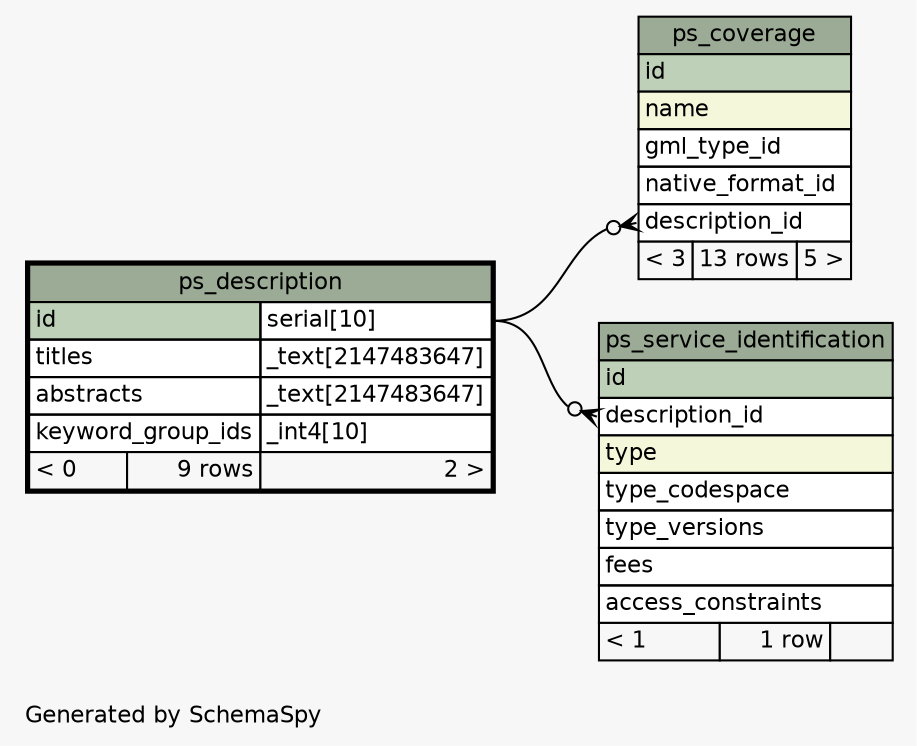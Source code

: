 // dot 2.26.3 on Linux 3.2.0-65-generic
// SchemaSpy rev 590
digraph "oneDegreeRelationshipsDiagram" {
  graph [
    rankdir="RL"
    bgcolor="#f7f7f7"
    label="\nGenerated by SchemaSpy"
    labeljust="l"
    nodesep="0.18"
    ranksep="0.46"
    fontname="Helvetica"
    fontsize="11"
  ];
  node [
    fontname="Helvetica"
    fontsize="11"
    shape="plaintext"
  ];
  edge [
    arrowsize="0.8"
  ];
  "ps_coverage":"description_id":w -> "ps_description":"id.type":e [arrowhead=none dir=back arrowtail=crowodot];
  "ps_service_identification":"description_id":w -> "ps_description":"id.type":e [arrowhead=none dir=back arrowtail=crowodot];
  "ps_coverage" [
    label=<
    <TABLE BORDER="0" CELLBORDER="1" CELLSPACING="0" BGCOLOR="#ffffff">
      <TR><TD COLSPAN="3" BGCOLOR="#9bab96" ALIGN="CENTER">ps_coverage</TD></TR>
      <TR><TD PORT="id" COLSPAN="3" BGCOLOR="#bed1b8" ALIGN="LEFT">id</TD></TR>
      <TR><TD PORT="name" COLSPAN="3" BGCOLOR="#f4f7da" ALIGN="LEFT">name</TD></TR>
      <TR><TD PORT="gml_type_id" COLSPAN="3" ALIGN="LEFT">gml_type_id</TD></TR>
      <TR><TD PORT="native_format_id" COLSPAN="3" ALIGN="LEFT">native_format_id</TD></TR>
      <TR><TD PORT="description_id" COLSPAN="3" ALIGN="LEFT">description_id</TD></TR>
      <TR><TD ALIGN="LEFT" BGCOLOR="#f7f7f7">&lt; 3</TD><TD ALIGN="RIGHT" BGCOLOR="#f7f7f7">13 rows</TD><TD ALIGN="RIGHT" BGCOLOR="#f7f7f7">5 &gt;</TD></TR>
    </TABLE>>
    URL="ps_coverage.html"
    tooltip="ps_coverage"
  ];
  "ps_description" [
    label=<
    <TABLE BORDER="2" CELLBORDER="1" CELLSPACING="0" BGCOLOR="#ffffff">
      <TR><TD COLSPAN="3" BGCOLOR="#9bab96" ALIGN="CENTER">ps_description</TD></TR>
      <TR><TD PORT="id" COLSPAN="2" BGCOLOR="#bed1b8" ALIGN="LEFT">id</TD><TD PORT="id.type" ALIGN="LEFT">serial[10]</TD></TR>
      <TR><TD PORT="titles" COLSPAN="2" ALIGN="LEFT">titles</TD><TD PORT="titles.type" ALIGN="LEFT">_text[2147483647]</TD></TR>
      <TR><TD PORT="abstracts" COLSPAN="2" ALIGN="LEFT">abstracts</TD><TD PORT="abstracts.type" ALIGN="LEFT">_text[2147483647]</TD></TR>
      <TR><TD PORT="keyword_group_ids" COLSPAN="2" ALIGN="LEFT">keyword_group_ids</TD><TD PORT="keyword_group_ids.type" ALIGN="LEFT">_int4[10]</TD></TR>
      <TR><TD ALIGN="LEFT" BGCOLOR="#f7f7f7">&lt; 0</TD><TD ALIGN="RIGHT" BGCOLOR="#f7f7f7">9 rows</TD><TD ALIGN="RIGHT" BGCOLOR="#f7f7f7">2 &gt;</TD></TR>
    </TABLE>>
    URL="ps_description.html"
    tooltip="ps_description"
  ];
  "ps_service_identification" [
    label=<
    <TABLE BORDER="0" CELLBORDER="1" CELLSPACING="0" BGCOLOR="#ffffff">
      <TR><TD COLSPAN="3" BGCOLOR="#9bab96" ALIGN="CENTER">ps_service_identification</TD></TR>
      <TR><TD PORT="id" COLSPAN="3" BGCOLOR="#bed1b8" ALIGN="LEFT">id</TD></TR>
      <TR><TD PORT="description_id" COLSPAN="3" ALIGN="LEFT">description_id</TD></TR>
      <TR><TD PORT="type" COLSPAN="3" BGCOLOR="#f4f7da" ALIGN="LEFT">type</TD></TR>
      <TR><TD PORT="type_codespace" COLSPAN="3" ALIGN="LEFT">type_codespace</TD></TR>
      <TR><TD PORT="type_versions" COLSPAN="3" ALIGN="LEFT">type_versions</TD></TR>
      <TR><TD PORT="fees" COLSPAN="3" ALIGN="LEFT">fees</TD></TR>
      <TR><TD PORT="access_constraints" COLSPAN="3" ALIGN="LEFT">access_constraints</TD></TR>
      <TR><TD ALIGN="LEFT" BGCOLOR="#f7f7f7">&lt; 1</TD><TD ALIGN="RIGHT" BGCOLOR="#f7f7f7">1 row</TD><TD ALIGN="RIGHT" BGCOLOR="#f7f7f7">  </TD></TR>
    </TABLE>>
    URL="ps_service_identification.html"
    tooltip="ps_service_identification"
  ];
}
